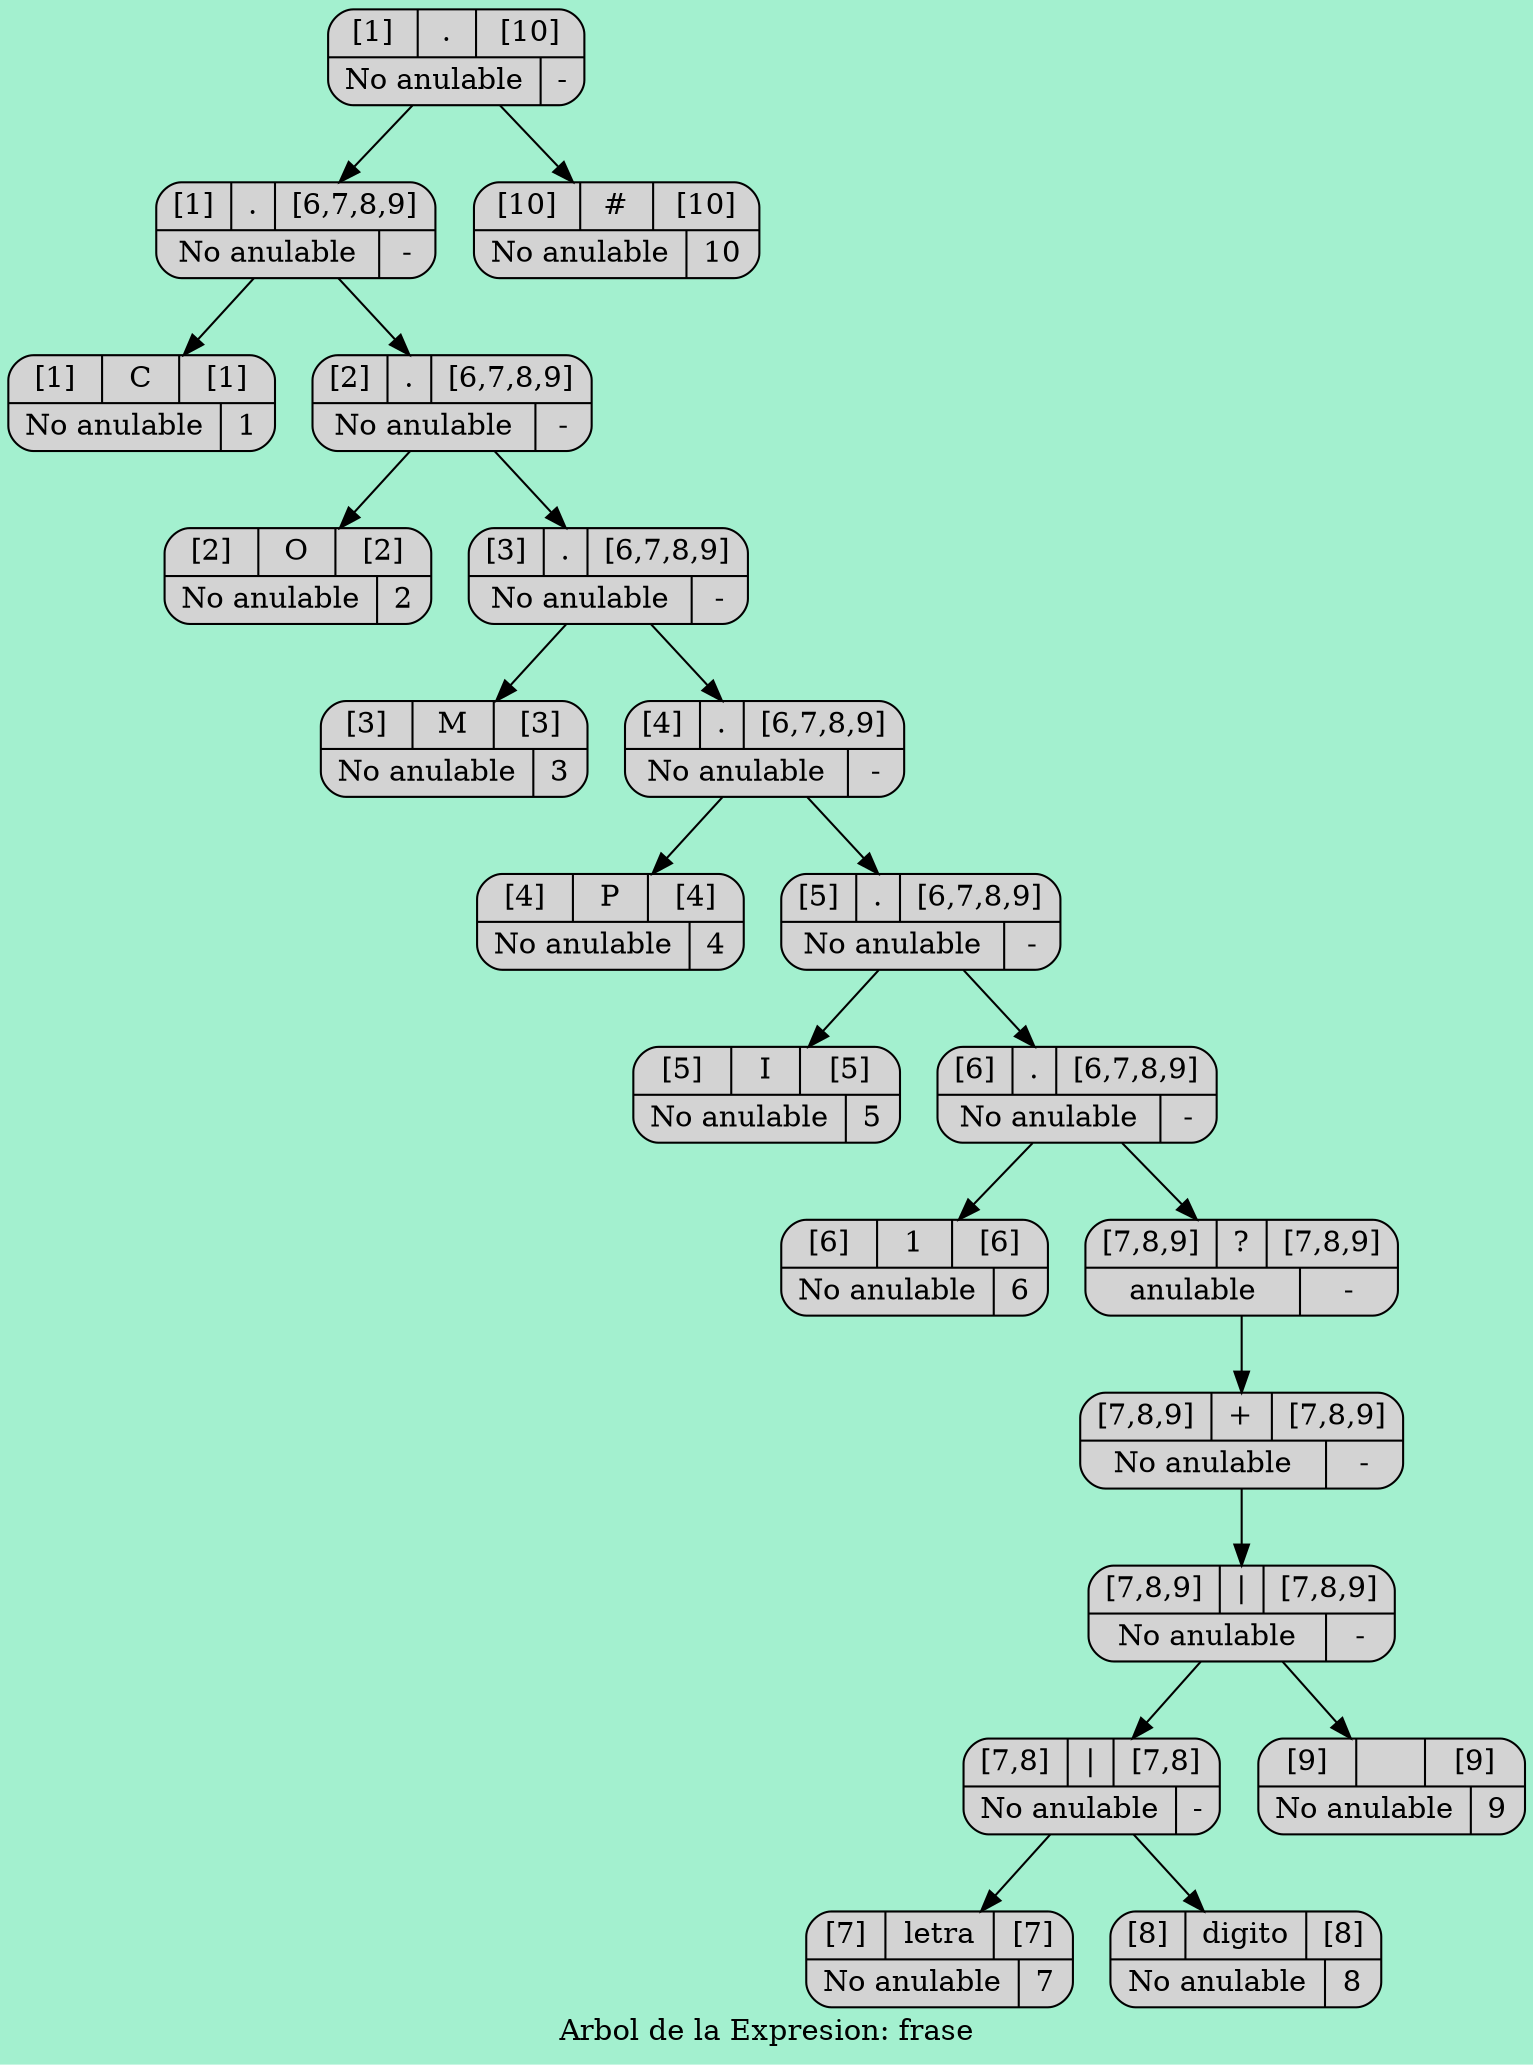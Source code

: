 digraph Arbol_Sintactico{
  bgcolor = "#A3F0CF"
node [shape=Mrecord style =filled];
label ="Arbol de la Expresion: frase"node0[label="{{[1]|.|[10]}|{No anulable|-}}"];
node0 -> node00
node00[label="{{[1]|.|[6,7,8,9]}|{No anulable|-}}"];
node00 -> node000
node000[label="{{[1]|C|[1]}|{No anulable|1}}"];
node00 -> node001
node001[label="{{[2]|.|[6,7,8,9]}|{No anulable|-}}"];
node001 -> node0010
node0010[label="{{[2]|O|[2]}|{No anulable|2}}"];
node001 -> node0011
node0011[label="{{[3]|.|[6,7,8,9]}|{No anulable|-}}"];
node0011 -> node00110
node00110[label="{{[3]|M|[3]}|{No anulable|3}}"];
node0011 -> node00111
node00111[label="{{[4]|.|[6,7,8,9]}|{No anulable|-}}"];
node00111 -> node001110
node001110[label="{{[4]|P|[4]}|{No anulable|4}}"];
node00111 -> node001111
node001111[label="{{[5]|.|[6,7,8,9]}|{No anulable|-}}"];
node001111 -> node0011110
node0011110[label="{{[5]|I|[5]}|{No anulable|5}}"];
node001111 -> node0011111
node0011111[label="{{[6]|.|[6,7,8,9]}|{No anulable|-}}"];
node0011111 -> node00111110
node00111110[label="{{[6]|1|[6]}|{No anulable|6}}"];
node0011111 -> node00111111
node00111111[label="{{[7,8,9]|?|[7,8,9]}|{anulable|-}}"];
node00111111 -> node001111110
node001111110[label="{{[7,8,9]|+|[7,8,9]}|{No anulable|-}}"];
node001111110 -> node0011111100
node0011111100[label="{{[7,8,9]|\||[7,8,9]}|{No anulable|-}}"];
node0011111100 -> node00111111000
node00111111000[label="{{[7,8]|\||[7,8]}|{No anulable|-}}"];
node00111111000 -> node001111110000
node001111110000[label="{{[7]|letra|[7]}|{No anulable|7}}"];
node00111111000 -> node001111110001
node001111110001[label="{{[8]|digito|[8]}|{No anulable|8}}"];
node0011111100 -> node00111111001
node00111111001[label="{{[9]| |[9]}|{No anulable|9}}"];
node0 -> node01
node01[label="{{[10]|#|[10]}|{No anulable|10}}"];


}
